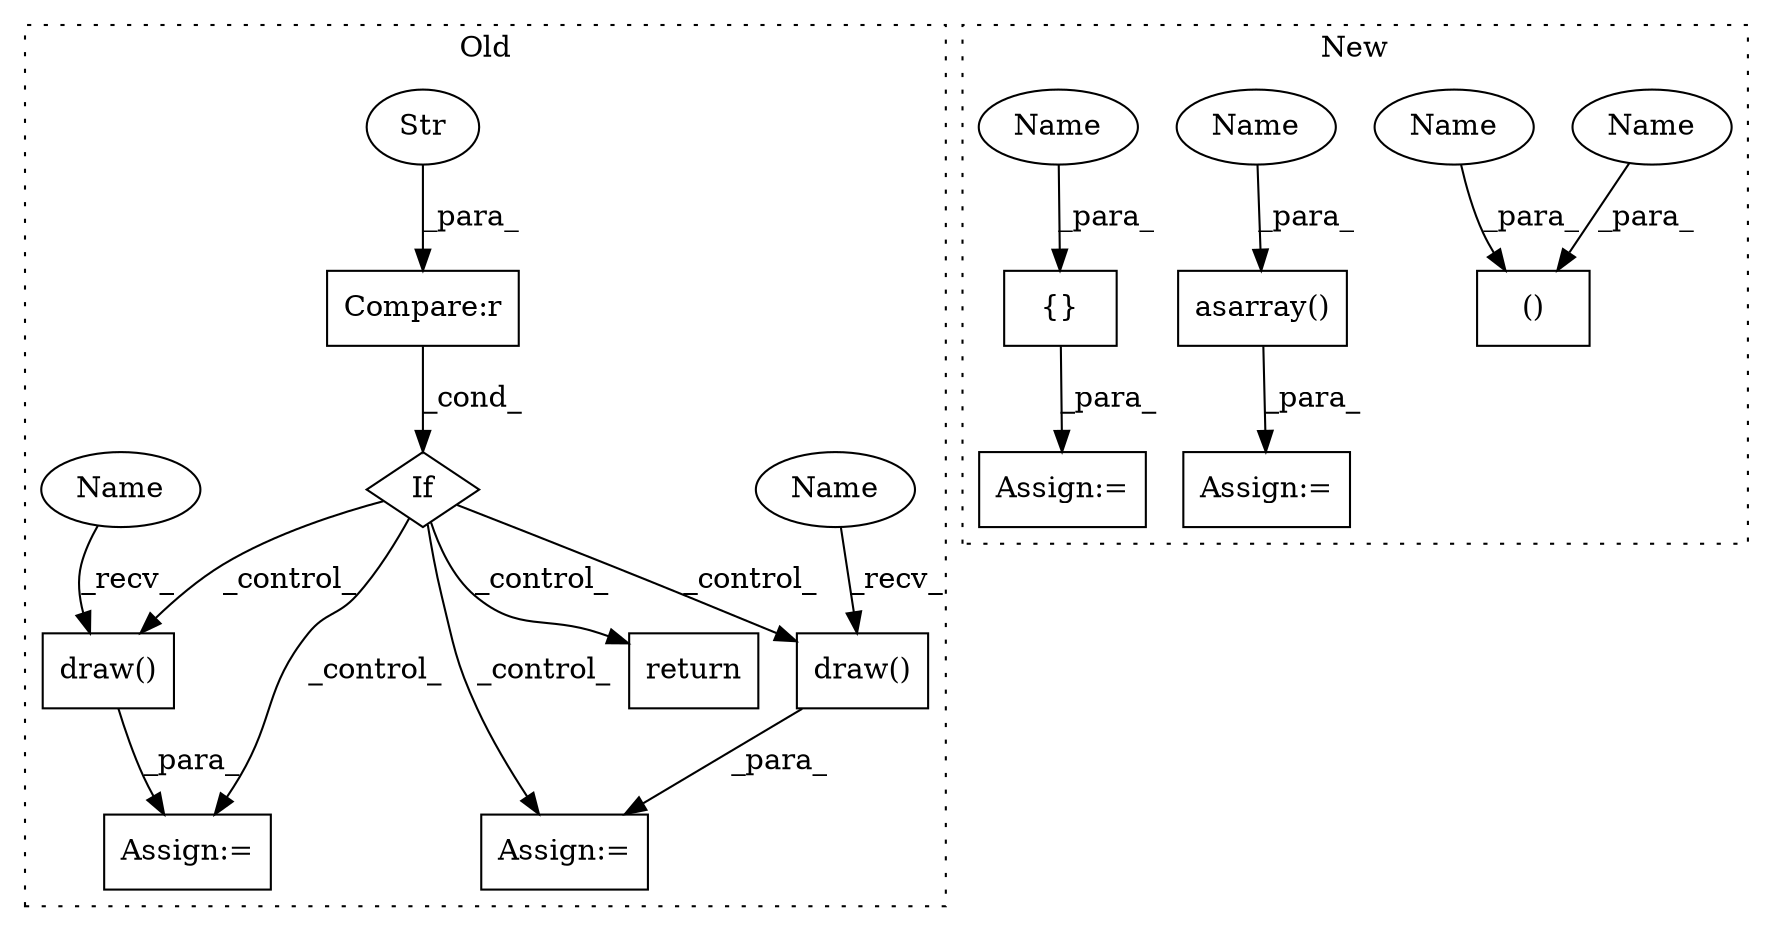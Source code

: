 digraph G {
subgraph cluster0 {
1 [label="If" a="96" s="16188" l="3" shape="diamond"];
3 [label="Assign:=" a="68" s="16637" l="3" shape="box"];
4 [label="Assign:=" a="68" s="16292" l="3" shape="box"];
5 [label="Compare:r" a="40" s="16191" l="18" shape="box"];
7 [label="Str" a="66" s="16197" l="12" shape="ellipse"];
8 [label="draw()" a="75" s="16295,16441" l="23,10" shape="box"];
9 [label="draw()" a="75" s="16640,16733" l="23,10" shape="box"];
10 [label="return" a="93" s="16608" l="6" shape="box"];
16 [label="Name" a="87" s="16295" l="4" shape="ellipse"];
17 [label="Name" a="87" s="16640" l="4" shape="ellipse"];
label = "Old";
style="dotted";
}
subgraph cluster1 {
2 [label="asarray()" a="75" s="16402,16424" l="11,21" shape="box"];
6 [label="Assign:=" a="68" s="16399" l="3" shape="box"];
11 [label="()" a="54" s="16366" l="13" shape="box"];
12 [label="{}" a="59" s="16458,16478" l="1,0" shape="box"];
13 [label="Assign:=" a="68" s="16455" l="3" shape="box"];
14 [label="Name" a="87" s="16368" l="11" shape="ellipse"];
15 [label="Name" a="87" s="16413" l="11" shape="ellipse"];
18 [label="Name" a="87" s="16354" l="12" shape="ellipse"];
19 [label="Name" a="87" s="16466" l="12" shape="ellipse"];
label = "New";
style="dotted";
}
1 -> 4 [label="_control_"];
1 -> 8 [label="_control_"];
1 -> 9 [label="_control_"];
1 -> 10 [label="_control_"];
1 -> 3 [label="_control_"];
2 -> 6 [label="_para_"];
5 -> 1 [label="_cond_"];
7 -> 5 [label="_para_"];
8 -> 4 [label="_para_"];
9 -> 3 [label="_para_"];
12 -> 13 [label="_para_"];
14 -> 11 [label="_para_"];
15 -> 2 [label="_para_"];
16 -> 8 [label="_recv_"];
17 -> 9 [label="_recv_"];
18 -> 11 [label="_para_"];
19 -> 12 [label="_para_"];
}
